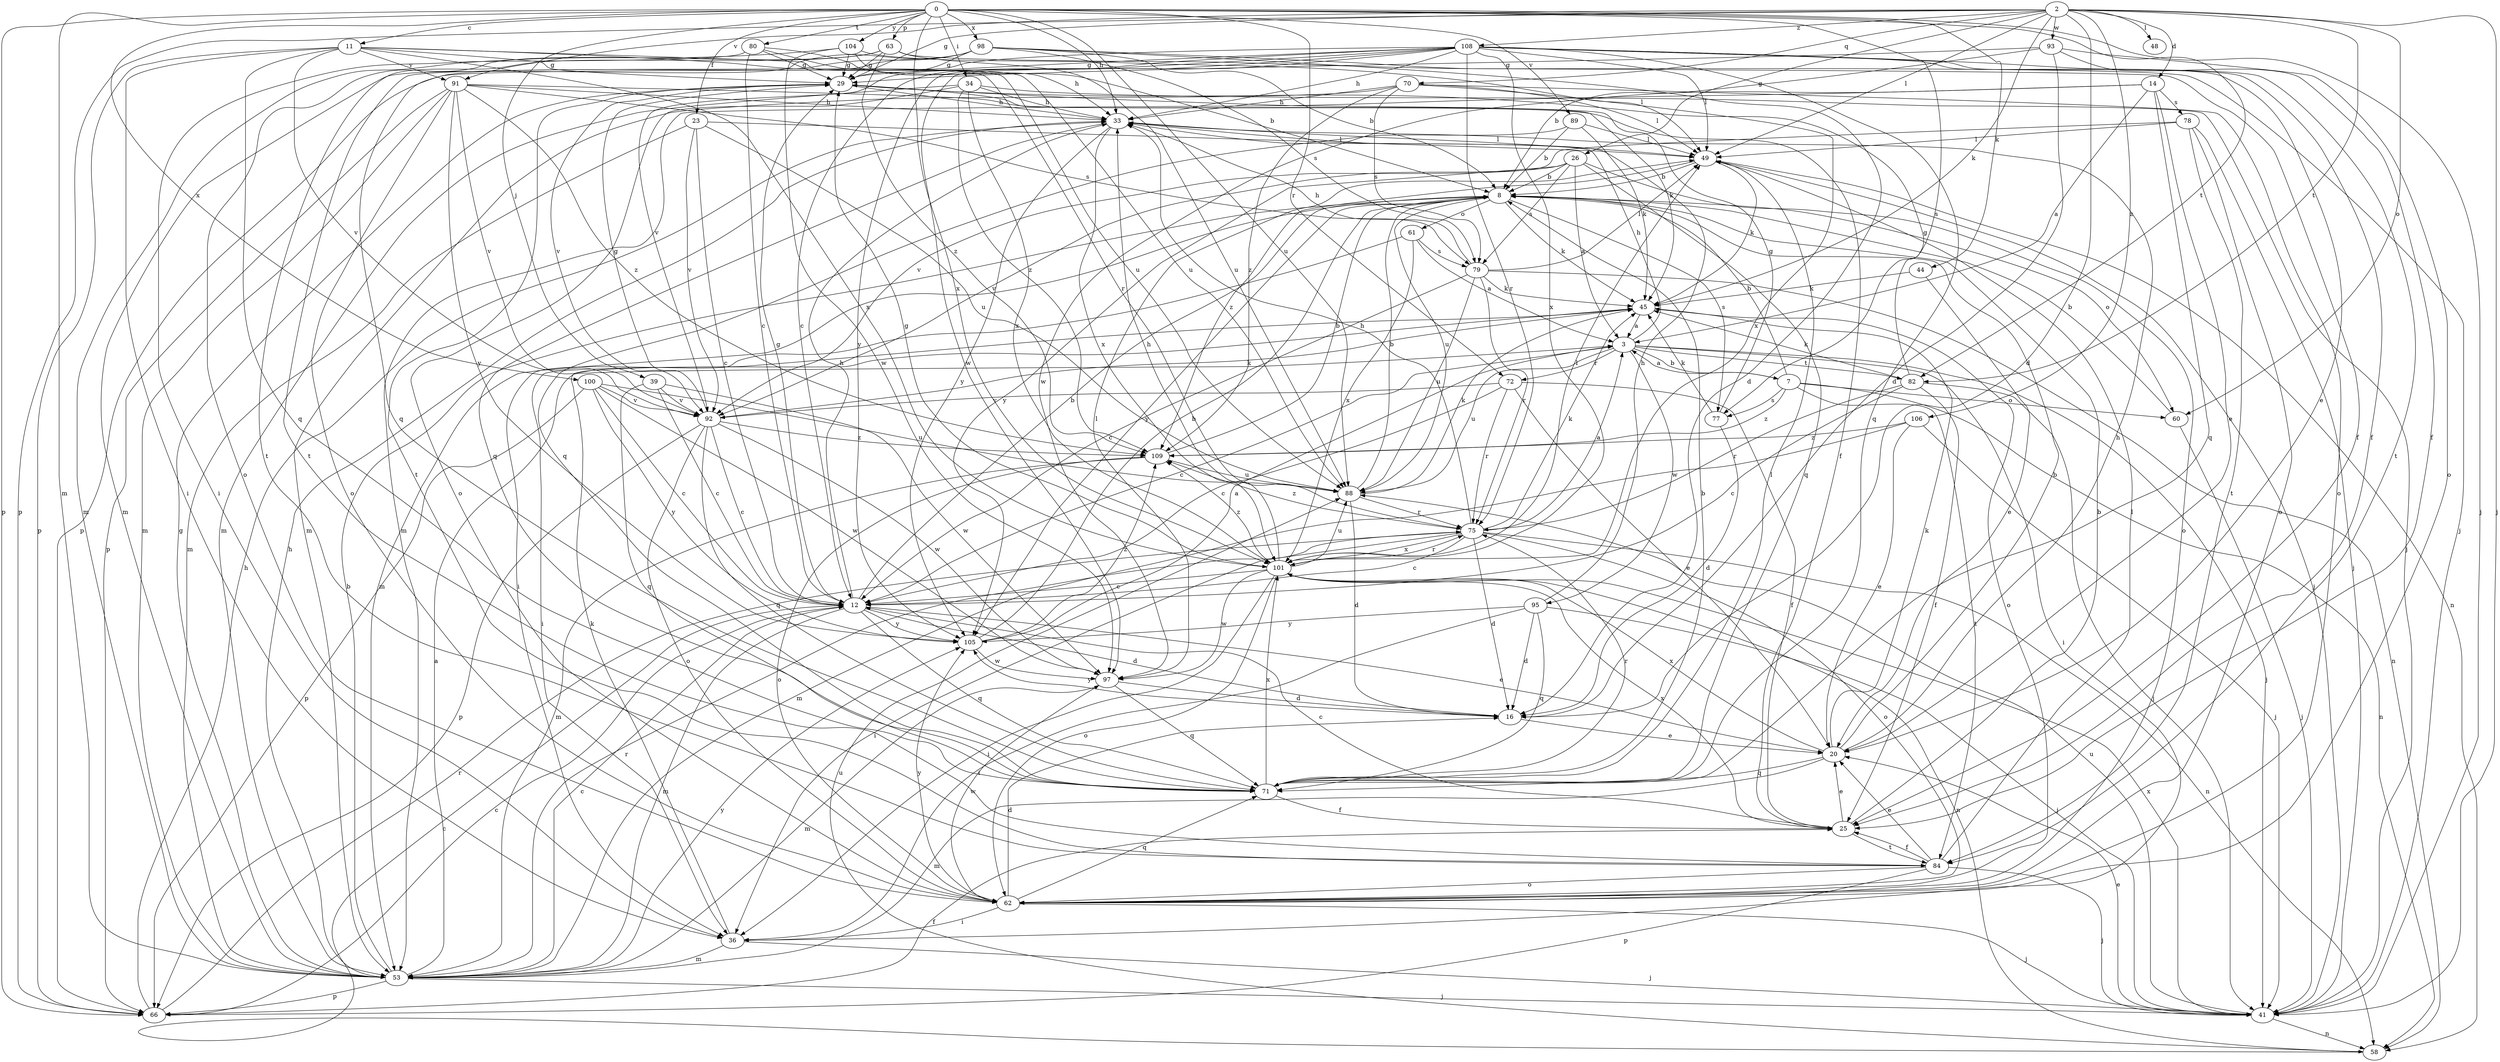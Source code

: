 strict digraph  {
0;
2;
3;
7;
8;
11;
12;
14;
16;
20;
23;
25;
26;
29;
33;
34;
36;
39;
41;
44;
45;
48;
49;
53;
58;
60;
61;
62;
63;
66;
70;
71;
72;
75;
77;
78;
79;
80;
82;
84;
88;
89;
91;
92;
93;
95;
97;
98;
100;
101;
104;
105;
106;
108;
109;
0 -> 11  [label=c];
0 -> 23  [label=f];
0 -> 33  [label=h];
0 -> 34  [label=i];
0 -> 39  [label=j];
0 -> 41  [label=j];
0 -> 44  [label=k];
0 -> 53  [label=m];
0 -> 63  [label=p];
0 -> 66  [label=p];
0 -> 72  [label=r];
0 -> 77  [label=s];
0 -> 80  [label=t];
0 -> 82  [label=t];
0 -> 88  [label=u];
0 -> 89  [label=v];
0 -> 98  [label=x];
0 -> 100  [label=x];
0 -> 101  [label=x];
0 -> 104  [label=y];
2 -> 14  [label=d];
2 -> 16  [label=d];
2 -> 26  [label=g];
2 -> 29  [label=g];
2 -> 41  [label=j];
2 -> 45  [label=k];
2 -> 48  [label=l];
2 -> 49  [label=l];
2 -> 60  [label=o];
2 -> 66  [label=p];
2 -> 70  [label=q];
2 -> 82  [label=t];
2 -> 91  [label=v];
2 -> 93  [label=w];
2 -> 106  [label=z];
2 -> 108  [label=z];
3 -> 7  [label=b];
3 -> 12  [label=c];
3 -> 33  [label=h];
3 -> 36  [label=i];
3 -> 41  [label=j];
3 -> 72  [label=r];
3 -> 82  [label=t];
3 -> 88  [label=u];
3 -> 95  [label=w];
7 -> 3  [label=a];
7 -> 8  [label=b];
7 -> 58  [label=n];
7 -> 60  [label=o];
7 -> 77  [label=s];
7 -> 84  [label=t];
7 -> 109  [label=z];
8 -> 45  [label=k];
8 -> 53  [label=m];
8 -> 60  [label=o];
8 -> 61  [label=o];
8 -> 77  [label=s];
8 -> 88  [label=u];
8 -> 105  [label=y];
11 -> 29  [label=g];
11 -> 36  [label=i];
11 -> 66  [label=p];
11 -> 71  [label=q];
11 -> 75  [label=r];
11 -> 88  [label=u];
11 -> 91  [label=v];
11 -> 92  [label=v];
11 -> 101  [label=x];
12 -> 8  [label=b];
12 -> 16  [label=d];
12 -> 20  [label=e];
12 -> 29  [label=g];
12 -> 33  [label=h];
12 -> 53  [label=m];
12 -> 71  [label=q];
12 -> 105  [label=y];
14 -> 3  [label=a];
14 -> 20  [label=e];
14 -> 53  [label=m];
14 -> 71  [label=q];
14 -> 78  [label=s];
14 -> 97  [label=w];
16 -> 20  [label=e];
16 -> 105  [label=y];
20 -> 8  [label=b];
20 -> 33  [label=h];
20 -> 45  [label=k];
20 -> 53  [label=m];
20 -> 71  [label=q];
20 -> 101  [label=x];
23 -> 12  [label=c];
23 -> 49  [label=l];
23 -> 53  [label=m];
23 -> 88  [label=u];
23 -> 92  [label=v];
25 -> 8  [label=b];
25 -> 12  [label=c];
25 -> 20  [label=e];
25 -> 84  [label=t];
25 -> 101  [label=x];
26 -> 3  [label=a];
26 -> 8  [label=b];
26 -> 62  [label=o];
26 -> 71  [label=q];
26 -> 79  [label=s];
26 -> 92  [label=v];
26 -> 105  [label=y];
29 -> 33  [label=h];
29 -> 45  [label=k];
29 -> 84  [label=t];
29 -> 92  [label=v];
33 -> 49  [label=l];
33 -> 71  [label=q];
33 -> 101  [label=x];
33 -> 105  [label=y];
34 -> 33  [label=h];
34 -> 41  [label=j];
34 -> 53  [label=m];
34 -> 62  [label=o];
34 -> 101  [label=x];
34 -> 109  [label=z];
36 -> 41  [label=j];
36 -> 45  [label=k];
36 -> 53  [label=m];
39 -> 12  [label=c];
39 -> 71  [label=q];
39 -> 92  [label=v];
39 -> 97  [label=w];
41 -> 20  [label=e];
41 -> 58  [label=n];
41 -> 88  [label=u];
41 -> 101  [label=x];
44 -> 20  [label=e];
44 -> 45  [label=k];
45 -> 3  [label=a];
45 -> 36  [label=i];
45 -> 62  [label=o];
49 -> 8  [label=b];
49 -> 41  [label=j];
49 -> 45  [label=k];
49 -> 58  [label=n];
49 -> 109  [label=z];
53 -> 3  [label=a];
53 -> 8  [label=b];
53 -> 12  [label=c];
53 -> 29  [label=g];
53 -> 33  [label=h];
53 -> 41  [label=j];
53 -> 66  [label=p];
53 -> 75  [label=r];
53 -> 105  [label=y];
58 -> 12  [label=c];
58 -> 88  [label=u];
60 -> 8  [label=b];
60 -> 41  [label=j];
61 -> 3  [label=a];
61 -> 36  [label=i];
61 -> 79  [label=s];
61 -> 101  [label=x];
62 -> 16  [label=d];
62 -> 36  [label=i];
62 -> 41  [label=j];
62 -> 71  [label=q];
62 -> 97  [label=w];
62 -> 105  [label=y];
63 -> 25  [label=f];
63 -> 29  [label=g];
63 -> 62  [label=o];
63 -> 84  [label=t];
63 -> 88  [label=u];
63 -> 109  [label=z];
66 -> 12  [label=c];
66 -> 25  [label=f];
66 -> 33  [label=h];
66 -> 75  [label=r];
70 -> 33  [label=h];
70 -> 49  [label=l];
70 -> 53  [label=m];
70 -> 62  [label=o];
70 -> 79  [label=s];
70 -> 101  [label=x];
70 -> 109  [label=z];
71 -> 8  [label=b];
71 -> 25  [label=f];
71 -> 49  [label=l];
71 -> 75  [label=r];
71 -> 101  [label=x];
72 -> 12  [label=c];
72 -> 20  [label=e];
72 -> 25  [label=f];
72 -> 75  [label=r];
72 -> 92  [label=v];
75 -> 3  [label=a];
75 -> 12  [label=c];
75 -> 16  [label=d];
75 -> 33  [label=h];
75 -> 36  [label=i];
75 -> 45  [label=k];
75 -> 58  [label=n];
75 -> 62  [label=o];
75 -> 101  [label=x];
75 -> 109  [label=z];
77 -> 16  [label=d];
77 -> 29  [label=g];
77 -> 45  [label=k];
78 -> 41  [label=j];
78 -> 49  [label=l];
78 -> 62  [label=o];
78 -> 84  [label=t];
78 -> 92  [label=v];
79 -> 12  [label=c];
79 -> 33  [label=h];
79 -> 45  [label=k];
79 -> 49  [label=l];
79 -> 58  [label=n];
79 -> 75  [label=r];
79 -> 88  [label=u];
80 -> 8  [label=b];
80 -> 12  [label=c];
80 -> 29  [label=g];
80 -> 36  [label=i];
80 -> 88  [label=u];
82 -> 12  [label=c];
82 -> 25  [label=f];
82 -> 29  [label=g];
82 -> 41  [label=j];
82 -> 45  [label=k];
82 -> 75  [label=r];
84 -> 20  [label=e];
84 -> 25  [label=f];
84 -> 41  [label=j];
84 -> 49  [label=l];
84 -> 62  [label=o];
84 -> 66  [label=p];
88 -> 8  [label=b];
88 -> 16  [label=d];
88 -> 45  [label=k];
88 -> 75  [label=r];
89 -> 8  [label=b];
89 -> 45  [label=k];
89 -> 49  [label=l];
89 -> 71  [label=q];
91 -> 25  [label=f];
91 -> 33  [label=h];
91 -> 53  [label=m];
91 -> 62  [label=o];
91 -> 66  [label=p];
91 -> 79  [label=s];
91 -> 92  [label=v];
91 -> 105  [label=y];
91 -> 109  [label=z];
92 -> 12  [label=c];
92 -> 29  [label=g];
92 -> 45  [label=k];
92 -> 62  [label=o];
92 -> 66  [label=p];
92 -> 71  [label=q];
92 -> 97  [label=w];
92 -> 109  [label=z];
93 -> 8  [label=b];
93 -> 16  [label=d];
93 -> 25  [label=f];
93 -> 29  [label=g];
93 -> 62  [label=o];
95 -> 16  [label=d];
95 -> 33  [label=h];
95 -> 36  [label=i];
95 -> 41  [label=j];
95 -> 71  [label=q];
95 -> 105  [label=y];
97 -> 16  [label=d];
97 -> 49  [label=l];
97 -> 53  [label=m];
97 -> 71  [label=q];
98 -> 8  [label=b];
98 -> 16  [label=d];
98 -> 29  [label=g];
98 -> 41  [label=j];
98 -> 53  [label=m];
98 -> 71  [label=q];
98 -> 79  [label=s];
98 -> 84  [label=t];
100 -> 12  [label=c];
100 -> 66  [label=p];
100 -> 88  [label=u];
100 -> 92  [label=v];
100 -> 97  [label=w];
100 -> 105  [label=y];
101 -> 12  [label=c];
101 -> 29  [label=g];
101 -> 33  [label=h];
101 -> 36  [label=i];
101 -> 49  [label=l];
101 -> 58  [label=n];
101 -> 62  [label=o];
101 -> 75  [label=r];
101 -> 88  [label=u];
101 -> 97  [label=w];
101 -> 109  [label=z];
104 -> 29  [label=g];
104 -> 33  [label=h];
104 -> 49  [label=l];
104 -> 53  [label=m];
104 -> 97  [label=w];
105 -> 3  [label=a];
105 -> 8  [label=b];
105 -> 97  [label=w];
105 -> 109  [label=z];
106 -> 20  [label=e];
106 -> 41  [label=j];
106 -> 53  [label=m];
106 -> 109  [label=z];
108 -> 12  [label=c];
108 -> 20  [label=e];
108 -> 25  [label=f];
108 -> 29  [label=g];
108 -> 33  [label=h];
108 -> 49  [label=l];
108 -> 66  [label=p];
108 -> 71  [label=q];
108 -> 75  [label=r];
108 -> 84  [label=t];
108 -> 92  [label=v];
108 -> 97  [label=w];
108 -> 101  [label=x];
108 -> 105  [label=y];
109 -> 8  [label=b];
109 -> 53  [label=m];
109 -> 62  [label=o];
109 -> 88  [label=u];
}
